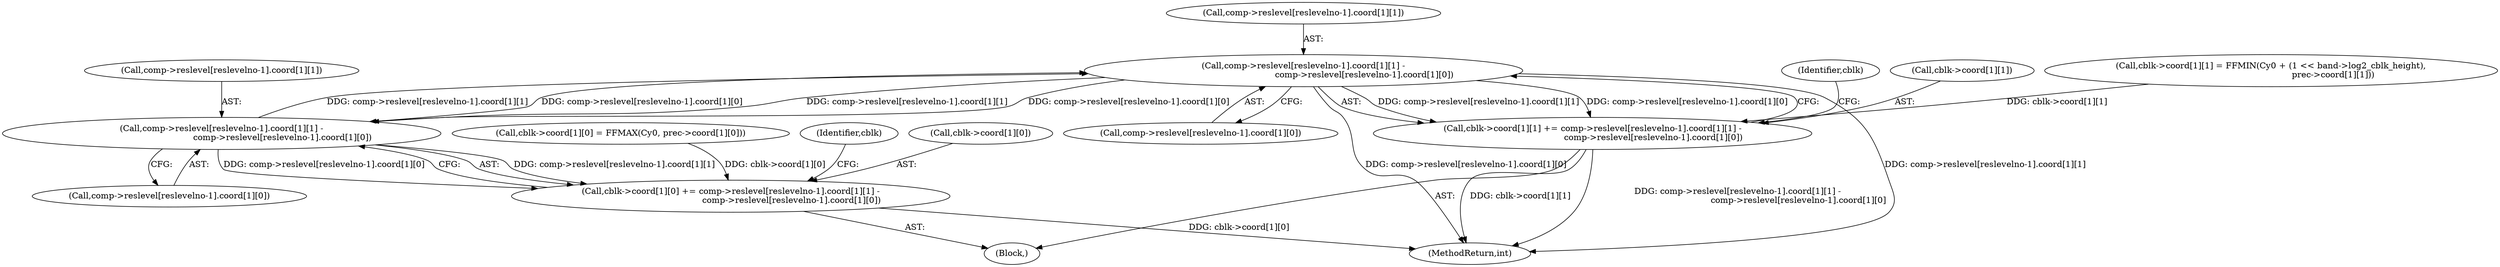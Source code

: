 digraph "0_FFmpeg_912ce9dd2080c5837285a471d750fa311e09b555_0@array" {
"1001519" [label="(Call,comp->reslevel[reslevelno-1].coord[1][1] -\n                                             comp->reslevel[reslevelno-1].coord[1][0])"];
"1001484" [label="(Call,comp->reslevel[reslevelno-1].coord[1][1] -\n                                             comp->reslevel[reslevelno-1].coord[1][0])"];
"1001519" [label="(Call,comp->reslevel[reslevelno-1].coord[1][1] -\n                                             comp->reslevel[reslevelno-1].coord[1][0])"];
"1001476" [label="(Call,cblk->coord[1][0] += comp->reslevel[reslevelno-1].coord[1][1] -\n                                             comp->reslevel[reslevelno-1].coord[1][0])"];
"1001511" [label="(Call,cblk->coord[1][1] += comp->reslevel[reslevelno-1].coord[1][1] -\n                                             comp->reslevel[reslevelno-1].coord[1][0])"];
"1001475" [label="(Block,)"];
"1001484" [label="(Call,comp->reslevel[reslevelno-1].coord[1][1] -\n                                             comp->reslevel[reslevelno-1].coord[1][0])"];
"1001533" [label="(Call,comp->reslevel[reslevelno-1].coord[1][0])"];
"1001519" [label="(Call,comp->reslevel[reslevelno-1].coord[1][1] -\n                                             comp->reslevel[reslevelno-1].coord[1][0])"];
"1001325" [label="(Call,cblk->coord[1][0] = FFMAX(Cy0, prec->coord[1][0]))"];
"1001498" [label="(Call,comp->reslevel[reslevelno-1].coord[1][0])"];
"1001476" [label="(Call,cblk->coord[1][0] += comp->reslevel[reslevelno-1].coord[1][1] -\n                                             comp->reslevel[reslevelno-1].coord[1][0])"];
"1001515" [label="(Identifier,cblk)"];
"1001485" [label="(Call,comp->reslevel[reslevelno-1].coord[1][1])"];
"1001477" [label="(Call,cblk->coord[1][0])"];
"1001573" [label="(MethodReturn,int)"];
"1001512" [label="(Call,cblk->coord[1][1])"];
"1001511" [label="(Call,cblk->coord[1][1] += comp->reslevel[reslevelno-1].coord[1][1] -\n                                             comp->reslevel[reslevelno-1].coord[1][0])"];
"1001365" [label="(Call,cblk->coord[1][1] = FFMIN(Cy0 + (1 << band->log2_cblk_height),\n                                              prec->coord[1][1]))"];
"1001548" [label="(Identifier,cblk)"];
"1001520" [label="(Call,comp->reslevel[reslevelno-1].coord[1][1])"];
"1001519" -> "1001511"  [label="AST: "];
"1001519" -> "1001533"  [label="CFG: "];
"1001520" -> "1001519"  [label="AST: "];
"1001533" -> "1001519"  [label="AST: "];
"1001511" -> "1001519"  [label="CFG: "];
"1001519" -> "1001573"  [label="DDG: comp->reslevel[reslevelno-1].coord[1][1]"];
"1001519" -> "1001573"  [label="DDG: comp->reslevel[reslevelno-1].coord[1][0]"];
"1001519" -> "1001484"  [label="DDG: comp->reslevel[reslevelno-1].coord[1][1]"];
"1001519" -> "1001484"  [label="DDG: comp->reslevel[reslevelno-1].coord[1][0]"];
"1001519" -> "1001511"  [label="DDG: comp->reslevel[reslevelno-1].coord[1][1]"];
"1001519" -> "1001511"  [label="DDG: comp->reslevel[reslevelno-1].coord[1][0]"];
"1001484" -> "1001519"  [label="DDG: comp->reslevel[reslevelno-1].coord[1][1]"];
"1001484" -> "1001519"  [label="DDG: comp->reslevel[reslevelno-1].coord[1][0]"];
"1001484" -> "1001476"  [label="AST: "];
"1001484" -> "1001498"  [label="CFG: "];
"1001485" -> "1001484"  [label="AST: "];
"1001498" -> "1001484"  [label="AST: "];
"1001476" -> "1001484"  [label="CFG: "];
"1001484" -> "1001476"  [label="DDG: comp->reslevel[reslevelno-1].coord[1][1]"];
"1001484" -> "1001476"  [label="DDG: comp->reslevel[reslevelno-1].coord[1][0]"];
"1001476" -> "1001475"  [label="AST: "];
"1001477" -> "1001476"  [label="AST: "];
"1001515" -> "1001476"  [label="CFG: "];
"1001476" -> "1001573"  [label="DDG: cblk->coord[1][0]"];
"1001325" -> "1001476"  [label="DDG: cblk->coord[1][0]"];
"1001511" -> "1001475"  [label="AST: "];
"1001512" -> "1001511"  [label="AST: "];
"1001548" -> "1001511"  [label="CFG: "];
"1001511" -> "1001573"  [label="DDG: comp->reslevel[reslevelno-1].coord[1][1] -\n                                             comp->reslevel[reslevelno-1].coord[1][0]"];
"1001511" -> "1001573"  [label="DDG: cblk->coord[1][1]"];
"1001365" -> "1001511"  [label="DDG: cblk->coord[1][1]"];
}
